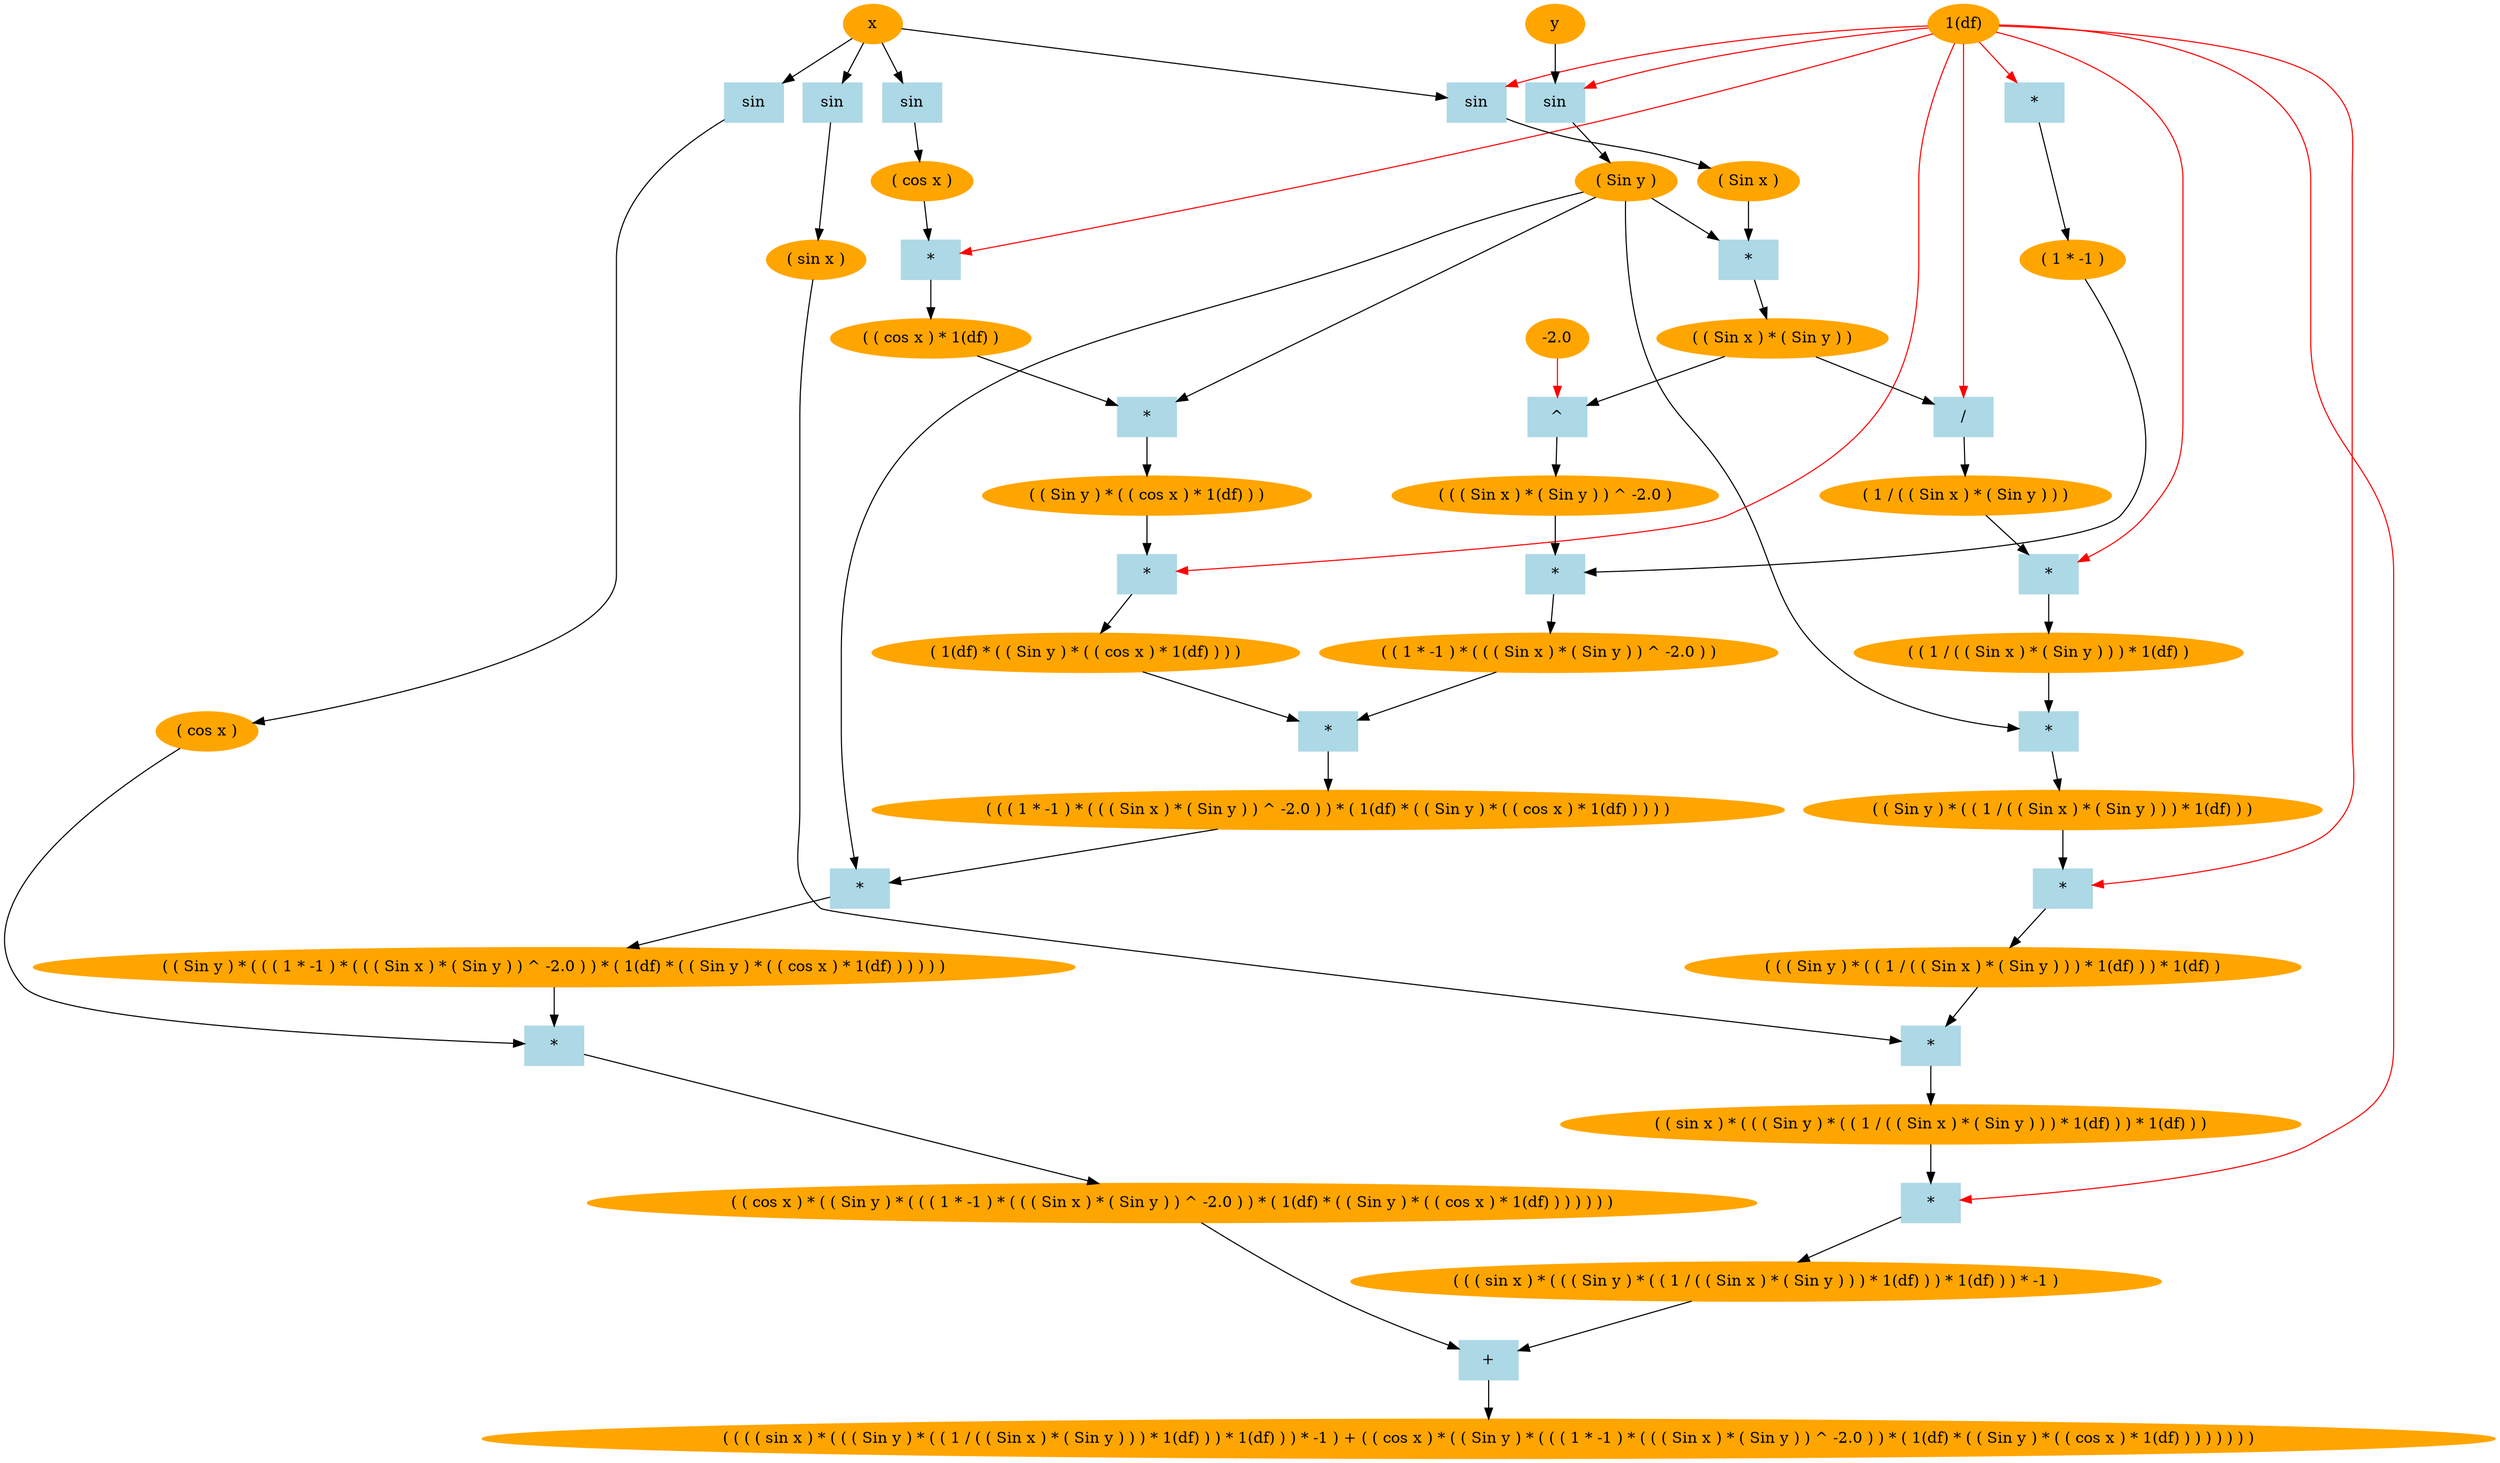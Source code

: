 strict digraph {
1725597618875 [label="( ( ( ( sin x ) * ( ( ( Sin y ) * ( ( 1 / ( ( Sin x ) * ( Sin y ) ) ) * 1(df) ) ) * 1(df) ) ) * -1 ) + ( ( cos x ) * ( ( Sin y ) * ( ( ( 1 * -1 ) * ( ( ( Sin x ) * ( Sin y ) ) ^ -2.0 ) ) * ( 1(df) * ( ( Sin y ) * ( ( cos x ) * 1(df) ) ) ) ) ) ) )",color=orange,style=filled]
1723663125368 [label="+", color=lightblue,style=filled,shape=box]
1723663125368 -> 1725597618875
1724604306812 -> 1723663125368[color=black]
1724604306812 [label="( ( ( sin x ) * ( ( ( Sin y ) * ( ( 1 / ( ( Sin x ) * ( Sin y ) ) ) * 1(df) ) ) * 1(df) ) ) * -1 )",color=orange,style=filled]
1724615502818 [label="*", color=lightblue,style=filled,shape=box]
1724615502818 -> 1724604306812
1725067593168 -> 1724615502818[color=black]
1725067593168 [label="( ( sin x ) * ( ( ( Sin y ) * ( ( 1 / ( ( Sin x ) * ( Sin y ) ) ) * 1(df) ) ) * 1(df) ) )",color=orange,style=filled]
1726515472267 [label="*", color=lightblue,style=filled,shape=box]
1726515472267 -> 1725067593168
1726780719174 -> 1726515472267[color=black]
1726780719174 [label="( sin x )",color=orange,style=filled]
1725966470998 [label="sin", color=lightblue,style=filled,shape=box]
1725966470998 -> 1726780719174
1724984759287 -> 1725966470998[color=black]
1724984759287 [label="x",color=orange,style=filled]
1724984759287 -> 1725966470998[color=black]
1724984759287 [label="x",color=orange,style=filled]
1726408474005 -> 1726515472267[color=black]
1726408474005 [label="( ( ( Sin y ) * ( ( 1 / ( ( Sin x ) * ( Sin y ) ) ) * 1(df) ) ) * 1(df) )",color=orange,style=filled]
1723880921541 [label="*", color=lightblue,style=filled,shape=box]
1723880921541 -> 1726408474005
1727075462640 -> 1723880921541[color=black]
1727075462640 [label="( ( Sin y ) * ( ( 1 / ( ( Sin x ) * ( Sin y ) ) ) * 1(df) ) )",color=orange,style=filled]
1726787845626 [label="*", color=lightblue,style=filled,shape=box]
1726787845626 -> 1727075462640
1725310956220 -> 1726787845626[color=black]
1725310956220 [label="( Sin y )",color=orange,style=filled]
1726548396774 [label="sin", color=lightblue,style=filled,shape=box]
1726548396774 -> 1725310956220
null -> 1726548396774[color=red]
null [label="",color=orange,style=filled]
1727040709198 -> 1726548396774[color=black]
1727040709198 [label="y",color=orange,style=filled]
1724078036504 -> 1726787845626[color=black]
1724078036504 [label="( ( 1 / ( ( Sin x ) * ( Sin y ) ) ) * 1(df) )",color=orange,style=filled]
1725540783563 [label="*", color=lightblue,style=filled,shape=box]
1725540783563 -> 1724078036504
1724579083339 -> 1725540783563[color=black]
1724579083339 [label="( 1 / ( ( Sin x ) * ( Sin y ) ) )",color=orange,style=filled]
1725875092334 [label="/", color=lightblue,style=filled,shape=box]
1725875092334 -> 1724579083339
null -> 1725875092334[color=red]
null [label="1",color=orange,style=filled]
1722957645287 -> 1725875092334[color=black]
1722957645287 [label="( ( Sin x ) * ( Sin y ) )",color=orange,style=filled]
1725677605373 [label="*", color=lightblue,style=filled,shape=box]
1725677605373 -> 1722957645287
1726562638454 -> 1725677605373[color=black]
1726562638454 [label="( Sin x )",color=orange,style=filled]
1724892825990 [label="sin", color=lightblue,style=filled,shape=box]
1724892825990 -> 1726562638454
null -> 1724892825990[color=red]
null [label="",color=orange,style=filled]
1724984759287 -> 1724892825990[color=black]
1724984759287 [label="x",color=orange,style=filled]
1725310956220 -> 1725677605373[color=black]
1725310956220 [label="( Sin y )",color=orange,style=filled]
1726548396774 [label="sin", color=lightblue,style=filled,shape=box]
1726548396774 -> 1725310956220
null -> 1726548396774[color=red]
null [label="",color=orange,style=filled]
1727040709198 -> 1726548396774[color=black]
1727040709198 [label="y",color=orange,style=filled]
null -> 1725540783563[color=red]
null [label="1(df)",color=orange,style=filled]
null -> 1723880921541[color=red]
null [label="1(df)",color=orange,style=filled]
null -> 1724615502818[color=red]
null [label="-1",color=orange,style=filled]
1723706156559 -> 1723663125368[color=black]
1723706156559 [label="( ( cos x ) * ( ( Sin y ) * ( ( ( 1 * -1 ) * ( ( ( Sin x ) * ( Sin y ) ) ^ -2.0 ) ) * ( 1(df) * ( ( Sin y ) * ( ( cos x ) * 1(df) ) ) ) ) ) )",color=orange,style=filled]
1726948669270 [label="*", color=lightblue,style=filled,shape=box]
1726948669270 -> 1723706156559
1724889863469 -> 1726948669270[color=black]
1724889863469 [label="( cos x )",color=orange,style=filled]
1725292670128 [label="sin", color=lightblue,style=filled,shape=box]
1725292670128 -> 1724889863469
1724984759287 -> 1725292670128[color=black]
1724984759287 [label="x",color=orange,style=filled]
1724984759287 -> 1725292670128[color=black]
1724984759287 [label="x",color=orange,style=filled]
1724248972073 -> 1726948669270[color=black]
1724248972073 [label="( ( Sin y ) * ( ( ( 1 * -1 ) * ( ( ( Sin x ) * ( Sin y ) ) ^ -2.0 ) ) * ( 1(df) * ( ( Sin y ) * ( ( cos x ) * 1(df) ) ) ) ) )",color=orange,style=filled]
1725806039801 [label="*", color=lightblue,style=filled,shape=box]
1725806039801 -> 1724248972073
1725310956220 -> 1725806039801[color=black]
1725310956220 [label="( Sin y )",color=orange,style=filled]
1726548396774 [label="sin", color=lightblue,style=filled,shape=box]
1726548396774 -> 1725310956220
null -> 1726548396774[color=red]
null [label="",color=orange,style=filled]
1727040709198 -> 1726548396774[color=black]
1727040709198 [label="y",color=orange,style=filled]
1724885725390 -> 1725806039801[color=black]
1724885725390 [label="( ( ( 1 * -1 ) * ( ( ( Sin x ) * ( Sin y ) ) ^ -2.0 ) ) * ( 1(df) * ( ( Sin y ) * ( ( cos x ) * 1(df) ) ) ) )",color=orange,style=filled]
1724879511717 [label="*", color=lightblue,style=filled,shape=box]
1724879511717 -> 1724885725390
1726254087191 -> 1724879511717[color=black]
1726254087191 [label="( ( 1 * -1 ) * ( ( ( Sin x ) * ( Sin y ) ) ^ -2.0 ) )",color=orange,style=filled]
1724975836726 [label="*", color=lightblue,style=filled,shape=box]
1724975836726 -> 1726254087191
1725931470356 -> 1724975836726[color=black]
1725931470356 [label="( 1 * -1 )",color=orange,style=filled]
1725674539546 [label="*", color=lightblue,style=filled,shape=box]
1725674539546 -> 1725931470356
null -> 1725674539546[color=red]
null [label="1",color=orange,style=filled]
null -> 1725674539546[color=red]
null [label="-1",color=orange,style=filled]
1722941536423 -> 1724975836726[color=black]
1722941536423 [label="( ( ( Sin x ) * ( Sin y ) ) ^ -2.0 )",color=orange,style=filled]
1723827784840 [label="^", color=lightblue,style=filled,shape=box]
1723827784840 -> 1722941536423
1722957645287 -> 1723827784840[color=black]
1722957645287 [label="( ( Sin x ) * ( Sin y ) )",color=orange,style=filled]
1725677605373 [label="*", color=lightblue,style=filled,shape=box]
1725677605373 -> 1722957645287
1726562638454 -> 1725677605373[color=black]
1726562638454 [label="( Sin x )",color=orange,style=filled]
1724892825990 [label="sin", color=lightblue,style=filled,shape=box]
1724892825990 -> 1726562638454
null -> 1724892825990[color=red]
null [label="",color=orange,style=filled]
1724984759287 -> 1724892825990[color=black]
1724984759287 [label="x",color=orange,style=filled]
1725310956220 -> 1725677605373[color=black]
1725310956220 [label="( Sin y )",color=orange,style=filled]
1726548396774 [label="sin", color=lightblue,style=filled,shape=box]
1726548396774 -> 1725310956220
null -> 1726548396774[color=red]
null [label="",color=orange,style=filled]
1727040709198 -> 1726548396774[color=black]
1727040709198 [label="y",color=orange,style=filled]
1726437620625 -> 1723827784840[color=red]
1726437620625 [label="-2.0",color=orange,style=filled]
1723040493871 -> 1724879511717[color=black]
1723040493871 [label="( 1(df) * ( ( Sin y ) * ( ( cos x ) * 1(df) ) ) )",color=orange,style=filled]
1724000986355 [label="*", color=lightblue,style=filled,shape=box]
1724000986355 -> 1723040493871
null -> 1724000986355[color=red]
null [label="1(df)",color=orange,style=filled]
1725046421972 -> 1724000986355[color=black]
1725046421972 [label="( ( Sin y ) * ( ( cos x ) * 1(df) ) )",color=orange,style=filled]
1724062270834 [label="*", color=lightblue,style=filled,shape=box]
1724062270834 -> 1725046421972
1725310956220 -> 1724062270834[color=black]
1725310956220 [label="( Sin y )",color=orange,style=filled]
1726548396774 [label="sin", color=lightblue,style=filled,shape=box]
1726548396774 -> 1725310956220
null -> 1726548396774[color=red]
null [label="",color=orange,style=filled]
1727040709198 -> 1726548396774[color=black]
1727040709198 [label="y",color=orange,style=filled]
1726829945740 -> 1724062270834[color=black]
1726829945740 [label="( ( cos x ) * 1(df) )",color=orange,style=filled]
1723525715159 [label="*", color=lightblue,style=filled,shape=box]
1723525715159 -> 1726829945740
1726197814721 -> 1723525715159[color=black]
1726197814721 [label="( cos x )",color=orange,style=filled]
1723001677254 [label="sin", color=lightblue,style=filled,shape=box]
1723001677254 -> 1726197814721
1724984759287 -> 1723001677254[color=black]
1724984759287 [label="x",color=orange,style=filled]
1724984759287 -> 1723001677254[color=black]
1724984759287 [label="x",color=orange,style=filled]
null -> 1723525715159[color=red]
null [label="1(df)",color=orange,style=filled]
}